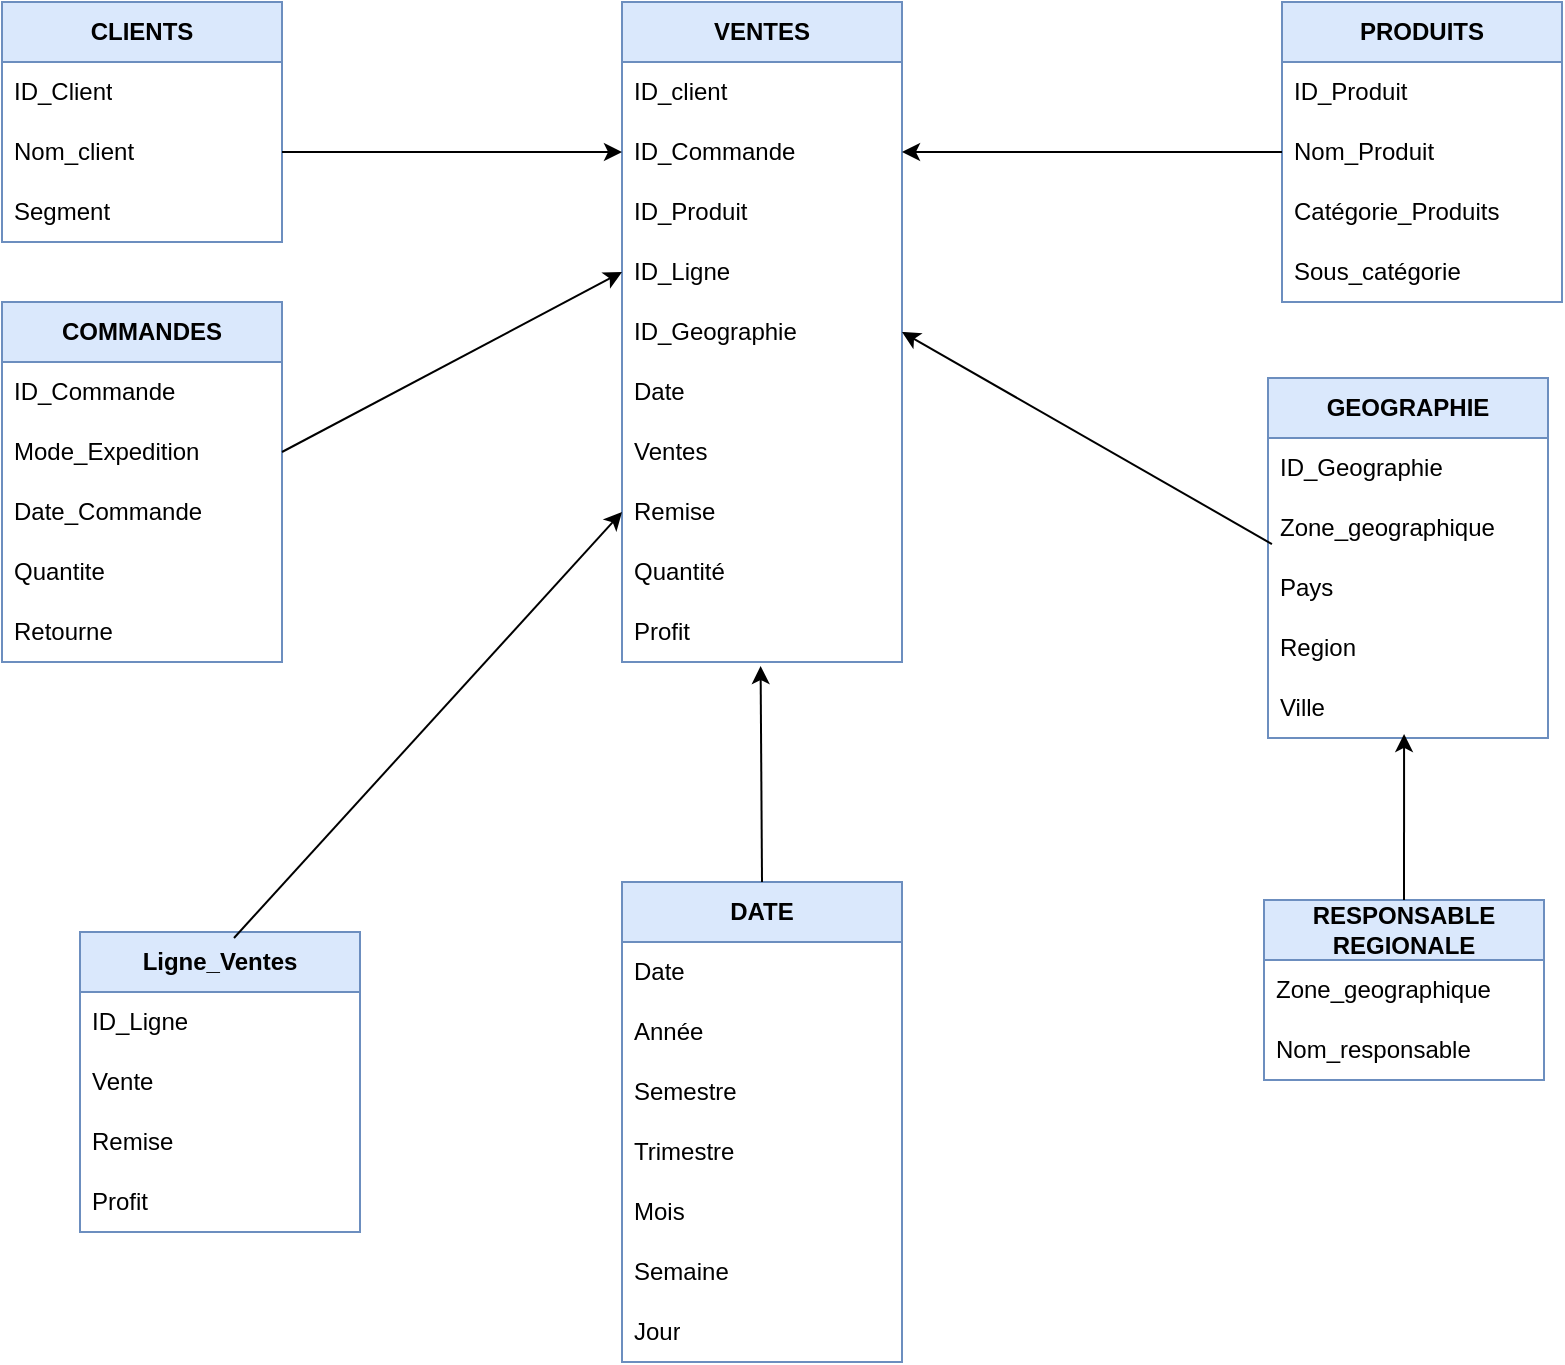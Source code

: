 <mxfile version="24.8.6" pages="3">
  <diagram name="Page-1" id="FA7bjEqbY3LnTYzdbbdS">
    <mxGraphModel dx="880" dy="434" grid="0" gridSize="11" guides="1" tooltips="1" connect="1" arrows="1" fold="1" page="1" pageScale="1" pageWidth="1169" pageHeight="827" background="#FFFFFF" math="0" shadow="0">
      <root>
        <mxCell id="0" />
        <mxCell id="1" parent="0" />
        <mxCell id="VqNqxyiwXD6GMl-SkYaF-2" value="VENTES" style="swimlane;fontStyle=1;childLayout=stackLayout;horizontal=1;startSize=30;horizontalStack=0;resizeParent=1;resizeParentMax=0;resizeLast=0;collapsible=1;marginBottom=0;whiteSpace=wrap;html=1;fillColor=#dae8fc;strokeColor=#6c8ebf;" parent="1" vertex="1">
          <mxGeometry x="506" y="45" width="140" height="330" as="geometry" />
        </mxCell>
        <mxCell id="VqNqxyiwXD6GMl-SkYaF-4" value="ID_client" style="text;strokeColor=none;fillColor=none;align=left;verticalAlign=middle;spacingLeft=4;spacingRight=4;overflow=hidden;points=[[0,0.5],[1,0.5]];portConstraint=eastwest;rotatable=0;whiteSpace=wrap;html=1;" parent="VqNqxyiwXD6GMl-SkYaF-2" vertex="1">
          <mxGeometry y="30" width="140" height="30" as="geometry" />
        </mxCell>
        <mxCell id="VqNqxyiwXD6GMl-SkYaF-5" value="ID_Commande" style="text;strokeColor=none;fillColor=none;align=left;verticalAlign=middle;spacingLeft=4;spacingRight=4;overflow=hidden;points=[[0,0.5],[1,0.5]];portConstraint=eastwest;rotatable=0;whiteSpace=wrap;html=1;" parent="VqNqxyiwXD6GMl-SkYaF-2" vertex="1">
          <mxGeometry y="60" width="140" height="30" as="geometry" />
        </mxCell>
        <mxCell id="VqNqxyiwXD6GMl-SkYaF-6" value="ID_Produit" style="text;strokeColor=none;fillColor=none;align=left;verticalAlign=middle;spacingLeft=4;spacingRight=4;overflow=hidden;points=[[0,0.5],[1,0.5]];portConstraint=eastwest;rotatable=0;whiteSpace=wrap;html=1;" parent="VqNqxyiwXD6GMl-SkYaF-2" vertex="1">
          <mxGeometry y="90" width="140" height="30" as="geometry" />
        </mxCell>
        <mxCell id="BcAyURZUD1fiG0en-QSX-8" value="ID_Ligne" style="text;strokeColor=none;fillColor=none;align=left;verticalAlign=middle;spacingLeft=4;spacingRight=4;overflow=hidden;points=[[0,0.5],[1,0.5]];portConstraint=eastwest;rotatable=0;whiteSpace=wrap;html=1;" parent="VqNqxyiwXD6GMl-SkYaF-2" vertex="1">
          <mxGeometry y="120" width="140" height="30" as="geometry" />
        </mxCell>
        <mxCell id="VqNqxyiwXD6GMl-SkYaF-8" value="ID_Geographie" style="text;strokeColor=none;fillColor=none;align=left;verticalAlign=middle;spacingLeft=4;spacingRight=4;overflow=hidden;points=[[0,0.5],[1,0.5]];portConstraint=eastwest;rotatable=0;whiteSpace=wrap;html=1;" parent="VqNqxyiwXD6GMl-SkYaF-2" vertex="1">
          <mxGeometry y="150" width="140" height="30" as="geometry" />
        </mxCell>
        <mxCell id="VqNqxyiwXD6GMl-SkYaF-37" value="Date" style="text;strokeColor=none;fillColor=none;align=left;verticalAlign=middle;spacingLeft=4;spacingRight=4;overflow=hidden;points=[[0,0.5],[1,0.5]];portConstraint=eastwest;rotatable=0;whiteSpace=wrap;html=1;" parent="VqNqxyiwXD6GMl-SkYaF-2" vertex="1">
          <mxGeometry y="180" width="140" height="30" as="geometry" />
        </mxCell>
        <mxCell id="VqNqxyiwXD6GMl-SkYaF-9" value="Ventes" style="text;strokeColor=none;fillColor=none;align=left;verticalAlign=middle;spacingLeft=4;spacingRight=4;overflow=hidden;points=[[0,0.5],[1,0.5]];portConstraint=eastwest;rotatable=0;whiteSpace=wrap;html=1;" parent="VqNqxyiwXD6GMl-SkYaF-2" vertex="1">
          <mxGeometry y="210" width="140" height="30" as="geometry" />
        </mxCell>
        <mxCell id="VqNqxyiwXD6GMl-SkYaF-10" value="Remise" style="text;strokeColor=none;fillColor=none;align=left;verticalAlign=middle;spacingLeft=4;spacingRight=4;overflow=hidden;points=[[0,0.5],[1,0.5]];portConstraint=eastwest;rotatable=0;whiteSpace=wrap;html=1;" parent="VqNqxyiwXD6GMl-SkYaF-2" vertex="1">
          <mxGeometry y="240" width="140" height="30" as="geometry" />
        </mxCell>
        <mxCell id="VqNqxyiwXD6GMl-SkYaF-11" value="Quantité" style="text;strokeColor=none;fillColor=none;align=left;verticalAlign=middle;spacingLeft=4;spacingRight=4;overflow=hidden;points=[[0,0.5],[1,0.5]];portConstraint=eastwest;rotatable=0;whiteSpace=wrap;html=1;" parent="VqNqxyiwXD6GMl-SkYaF-2" vertex="1">
          <mxGeometry y="270" width="140" height="30" as="geometry" />
        </mxCell>
        <mxCell id="VqNqxyiwXD6GMl-SkYaF-12" value="Profit" style="text;strokeColor=none;fillColor=none;align=left;verticalAlign=middle;spacingLeft=4;spacingRight=4;overflow=hidden;points=[[0,0.5],[1,0.5]];portConstraint=eastwest;rotatable=0;whiteSpace=wrap;html=1;" parent="VqNqxyiwXD6GMl-SkYaF-2" vertex="1">
          <mxGeometry y="300" width="140" height="30" as="geometry" />
        </mxCell>
        <mxCell id="VqNqxyiwXD6GMl-SkYaF-13" value="CLIENTS" style="swimlane;fontStyle=1;childLayout=stackLayout;horizontal=1;startSize=30;horizontalStack=0;resizeParent=1;resizeParentMax=0;resizeLast=0;collapsible=1;marginBottom=0;whiteSpace=wrap;html=1;fillColor=#dae8fc;strokeColor=#6c8ebf;" parent="1" vertex="1">
          <mxGeometry x="196" y="45" width="140" height="120" as="geometry" />
        </mxCell>
        <mxCell id="VqNqxyiwXD6GMl-SkYaF-14" value="ID_Client" style="text;strokeColor=none;fillColor=none;align=left;verticalAlign=middle;spacingLeft=4;spacingRight=4;overflow=hidden;points=[[0,0.5],[1,0.5]];portConstraint=eastwest;rotatable=0;whiteSpace=wrap;html=1;" parent="VqNqxyiwXD6GMl-SkYaF-13" vertex="1">
          <mxGeometry y="30" width="140" height="30" as="geometry" />
        </mxCell>
        <mxCell id="VqNqxyiwXD6GMl-SkYaF-15" value="Nom_client" style="text;strokeColor=none;fillColor=none;align=left;verticalAlign=middle;spacingLeft=4;spacingRight=4;overflow=hidden;points=[[0,0.5],[1,0.5]];portConstraint=eastwest;rotatable=0;whiteSpace=wrap;html=1;" parent="VqNqxyiwXD6GMl-SkYaF-13" vertex="1">
          <mxGeometry y="60" width="140" height="30" as="geometry" />
        </mxCell>
        <mxCell id="VqNqxyiwXD6GMl-SkYaF-16" value="Segment" style="text;strokeColor=none;fillColor=none;align=left;verticalAlign=middle;spacingLeft=4;spacingRight=4;overflow=hidden;points=[[0,0.5],[1,0.5]];portConstraint=eastwest;rotatable=0;whiteSpace=wrap;html=1;" parent="VqNqxyiwXD6GMl-SkYaF-13" vertex="1">
          <mxGeometry y="90" width="140" height="30" as="geometry" />
        </mxCell>
        <mxCell id="VqNqxyiwXD6GMl-SkYaF-17" value="PRODUITS" style="swimlane;fontStyle=1;childLayout=stackLayout;horizontal=1;startSize=30;horizontalStack=0;resizeParent=1;resizeParentMax=0;resizeLast=0;collapsible=1;marginBottom=0;whiteSpace=wrap;html=1;fillColor=#dae8fc;strokeColor=#6c8ebf;" parent="1" vertex="1">
          <mxGeometry x="836" y="45" width="140" height="150" as="geometry" />
        </mxCell>
        <mxCell id="VqNqxyiwXD6GMl-SkYaF-18" value="ID_Produit" style="text;strokeColor=none;fillColor=none;align=left;verticalAlign=middle;spacingLeft=4;spacingRight=4;overflow=hidden;points=[[0,0.5],[1,0.5]];portConstraint=eastwest;rotatable=0;whiteSpace=wrap;html=1;" parent="VqNqxyiwXD6GMl-SkYaF-17" vertex="1">
          <mxGeometry y="30" width="140" height="30" as="geometry" />
        </mxCell>
        <mxCell id="VqNqxyiwXD6GMl-SkYaF-19" value="Nom_Produit" style="text;strokeColor=none;fillColor=none;align=left;verticalAlign=middle;spacingLeft=4;spacingRight=4;overflow=hidden;points=[[0,0.5],[1,0.5]];portConstraint=eastwest;rotatable=0;whiteSpace=wrap;html=1;" parent="VqNqxyiwXD6GMl-SkYaF-17" vertex="1">
          <mxGeometry y="60" width="140" height="30" as="geometry" />
        </mxCell>
        <mxCell id="VqNqxyiwXD6GMl-SkYaF-21" value="Catégorie_Produits" style="text;strokeColor=none;fillColor=none;align=left;verticalAlign=middle;spacingLeft=4;spacingRight=4;overflow=hidden;points=[[0,0.5],[1,0.5]];portConstraint=eastwest;rotatable=0;whiteSpace=wrap;html=1;" parent="VqNqxyiwXD6GMl-SkYaF-17" vertex="1">
          <mxGeometry y="90" width="140" height="30" as="geometry" />
        </mxCell>
        <mxCell id="VqNqxyiwXD6GMl-SkYaF-20" value="Sous_catégorie" style="text;strokeColor=none;fillColor=none;align=left;verticalAlign=middle;spacingLeft=4;spacingRight=4;overflow=hidden;points=[[0,0.5],[1,0.5]];portConstraint=eastwest;rotatable=0;whiteSpace=wrap;html=1;" parent="VqNqxyiwXD6GMl-SkYaF-17" vertex="1">
          <mxGeometry y="120" width="140" height="30" as="geometry" />
        </mxCell>
        <mxCell id="VqNqxyiwXD6GMl-SkYaF-22" value="COMMANDES" style="swimlane;fontStyle=1;childLayout=stackLayout;horizontal=1;startSize=30;horizontalStack=0;resizeParent=1;resizeParentMax=0;resizeLast=0;collapsible=1;marginBottom=0;whiteSpace=wrap;html=1;fillColor=#dae8fc;strokeColor=#6c8ebf;" parent="1" vertex="1">
          <mxGeometry x="196" y="195" width="140" height="180" as="geometry" />
        </mxCell>
        <mxCell id="VqNqxyiwXD6GMl-SkYaF-23" value="ID_Commande" style="text;strokeColor=none;fillColor=none;align=left;verticalAlign=middle;spacingLeft=4;spacingRight=4;overflow=hidden;points=[[0,0.5],[1,0.5]];portConstraint=eastwest;rotatable=0;whiteSpace=wrap;html=1;" parent="VqNqxyiwXD6GMl-SkYaF-22" vertex="1">
          <mxGeometry y="30" width="140" height="30" as="geometry" />
        </mxCell>
        <mxCell id="VqNqxyiwXD6GMl-SkYaF-24" value="Mode_Expedition" style="text;strokeColor=none;fillColor=none;align=left;verticalAlign=middle;spacingLeft=4;spacingRight=4;overflow=hidden;points=[[0,0.5],[1,0.5]];portConstraint=eastwest;rotatable=0;whiteSpace=wrap;html=1;" parent="VqNqxyiwXD6GMl-SkYaF-22" vertex="1">
          <mxGeometry y="60" width="140" height="30" as="geometry" />
        </mxCell>
        <mxCell id="VqNqxyiwXD6GMl-SkYaF-25" value="Date_Commande" style="text;strokeColor=none;fillColor=none;align=left;verticalAlign=middle;spacingLeft=4;spacingRight=4;overflow=hidden;points=[[0,0.5],[1,0.5]];portConstraint=eastwest;rotatable=0;whiteSpace=wrap;html=1;" parent="VqNqxyiwXD6GMl-SkYaF-22" vertex="1">
          <mxGeometry y="90" width="140" height="30" as="geometry" />
        </mxCell>
        <mxCell id="dWfpXdh0p1NlIz4Uaqzw-2" value="Quantite" style="text;strokeColor=none;fillColor=none;align=left;verticalAlign=middle;spacingLeft=4;spacingRight=4;overflow=hidden;points=[[0,0.5],[1,0.5]];portConstraint=eastwest;rotatable=0;whiteSpace=wrap;html=1;" parent="VqNqxyiwXD6GMl-SkYaF-22" vertex="1">
          <mxGeometry y="120" width="140" height="30" as="geometry" />
        </mxCell>
        <mxCell id="BcAyURZUD1fiG0en-QSX-7" value="Retourne" style="text;strokeColor=none;fillColor=none;align=left;verticalAlign=middle;spacingLeft=4;spacingRight=4;overflow=hidden;points=[[0,0.5],[1,0.5]];portConstraint=eastwest;rotatable=0;whiteSpace=wrap;html=1;" parent="VqNqxyiwXD6GMl-SkYaF-22" vertex="1">
          <mxGeometry y="150" width="140" height="30" as="geometry" />
        </mxCell>
        <mxCell id="VqNqxyiwXD6GMl-SkYaF-26" value="GEOGRAPHIE" style="swimlane;fontStyle=1;childLayout=stackLayout;horizontal=1;startSize=30;horizontalStack=0;resizeParent=1;resizeParentMax=0;resizeLast=0;collapsible=1;marginBottom=0;whiteSpace=wrap;html=1;fillColor=#dae8fc;strokeColor=#6c8ebf;" parent="1" vertex="1">
          <mxGeometry x="829" y="233" width="140" height="180" as="geometry" />
        </mxCell>
        <mxCell id="VqNqxyiwXD6GMl-SkYaF-27" value="ID_Geographie" style="text;strokeColor=none;fillColor=none;align=left;verticalAlign=middle;spacingLeft=4;spacingRight=4;overflow=hidden;points=[[0,0.5],[1,0.5]];portConstraint=eastwest;rotatable=0;whiteSpace=wrap;html=1;" parent="VqNqxyiwXD6GMl-SkYaF-26" vertex="1">
          <mxGeometry y="30" width="140" height="30" as="geometry" />
        </mxCell>
        <mxCell id="dWfpXdh0p1NlIz4Uaqzw-3" value="Zone_geographique" style="text;strokeColor=none;fillColor=none;align=left;verticalAlign=middle;spacingLeft=4;spacingRight=4;overflow=hidden;points=[[0,0.5],[1,0.5]];portConstraint=eastwest;rotatable=0;whiteSpace=wrap;html=1;" parent="VqNqxyiwXD6GMl-SkYaF-26" vertex="1">
          <mxGeometry y="60" width="140" height="30" as="geometry" />
        </mxCell>
        <mxCell id="VqNqxyiwXD6GMl-SkYaF-28" value="Pays" style="text;strokeColor=none;fillColor=none;align=left;verticalAlign=middle;spacingLeft=4;spacingRight=4;overflow=hidden;points=[[0,0.5],[1,0.5]];portConstraint=eastwest;rotatable=0;whiteSpace=wrap;html=1;" parent="VqNqxyiwXD6GMl-SkYaF-26" vertex="1">
          <mxGeometry y="90" width="140" height="30" as="geometry" />
        </mxCell>
        <mxCell id="VqNqxyiwXD6GMl-SkYaF-29" value="Region" style="text;strokeColor=none;fillColor=none;align=left;verticalAlign=middle;spacingLeft=4;spacingRight=4;overflow=hidden;points=[[0,0.5],[1,0.5]];portConstraint=eastwest;rotatable=0;whiteSpace=wrap;html=1;" parent="VqNqxyiwXD6GMl-SkYaF-26" vertex="1">
          <mxGeometry y="120" width="140" height="30" as="geometry" />
        </mxCell>
        <mxCell id="VqNqxyiwXD6GMl-SkYaF-30" value="Ville" style="text;strokeColor=none;fillColor=none;align=left;verticalAlign=middle;spacingLeft=4;spacingRight=4;overflow=hidden;points=[[0,0.5],[1,0.5]];portConstraint=eastwest;rotatable=0;whiteSpace=wrap;html=1;" parent="VqNqxyiwXD6GMl-SkYaF-26" vertex="1">
          <mxGeometry y="150" width="140" height="30" as="geometry" />
        </mxCell>
        <mxCell id="VqNqxyiwXD6GMl-SkYaF-32" value="RESPONSABLE REGIONALE" style="swimlane;fontStyle=1;childLayout=stackLayout;horizontal=1;startSize=30;horizontalStack=0;resizeParent=1;resizeParentMax=0;resizeLast=0;collapsible=1;marginBottom=0;whiteSpace=wrap;html=1;fillColor=#dae8fc;strokeColor=#6c8ebf;" parent="1" vertex="1">
          <mxGeometry x="827" y="494" width="140" height="90" as="geometry" />
        </mxCell>
        <mxCell id="VqNqxyiwXD6GMl-SkYaF-33" value="Zone_geographique" style="text;strokeColor=none;fillColor=none;align=left;verticalAlign=middle;spacingLeft=4;spacingRight=4;overflow=hidden;points=[[0,0.5],[1,0.5]];portConstraint=eastwest;rotatable=0;whiteSpace=wrap;html=1;" parent="VqNqxyiwXD6GMl-SkYaF-32" vertex="1">
          <mxGeometry y="30" width="140" height="30" as="geometry" />
        </mxCell>
        <mxCell id="VqNqxyiwXD6GMl-SkYaF-34" value="Nom_responsable" style="text;strokeColor=none;fillColor=none;align=left;verticalAlign=middle;spacingLeft=4;spacingRight=4;overflow=hidden;points=[[0,0.5],[1,0.5]];portConstraint=eastwest;rotatable=0;whiteSpace=wrap;html=1;" parent="VqNqxyiwXD6GMl-SkYaF-32" vertex="1">
          <mxGeometry y="60" width="140" height="30" as="geometry" />
        </mxCell>
        <mxCell id="VqNqxyiwXD6GMl-SkYaF-40" value="DATE" style="swimlane;fontStyle=1;childLayout=stackLayout;horizontal=1;startSize=30;horizontalStack=0;resizeParent=1;resizeParentMax=0;resizeLast=0;collapsible=1;marginBottom=0;whiteSpace=wrap;html=1;fillColor=#dae8fc;strokeColor=#6c8ebf;" parent="1" vertex="1">
          <mxGeometry x="506" y="485" width="140" height="240" as="geometry" />
        </mxCell>
        <mxCell id="VqNqxyiwXD6GMl-SkYaF-41" value="Date" style="text;strokeColor=none;fillColor=none;align=left;verticalAlign=middle;spacingLeft=4;spacingRight=4;overflow=hidden;points=[[0,0.5],[1,0.5]];portConstraint=eastwest;rotatable=0;whiteSpace=wrap;html=1;" parent="VqNqxyiwXD6GMl-SkYaF-40" vertex="1">
          <mxGeometry y="30" width="140" height="30" as="geometry" />
        </mxCell>
        <mxCell id="VqNqxyiwXD6GMl-SkYaF-42" value="Année&amp;nbsp;" style="text;strokeColor=none;fillColor=none;align=left;verticalAlign=middle;spacingLeft=4;spacingRight=4;overflow=hidden;points=[[0,0.5],[1,0.5]];portConstraint=eastwest;rotatable=0;whiteSpace=wrap;html=1;" parent="VqNqxyiwXD6GMl-SkYaF-40" vertex="1">
          <mxGeometry y="60" width="140" height="30" as="geometry" />
        </mxCell>
        <mxCell id="VqNqxyiwXD6GMl-SkYaF-43" value="Semestre" style="text;strokeColor=none;fillColor=none;align=left;verticalAlign=middle;spacingLeft=4;spacingRight=4;overflow=hidden;points=[[0,0.5],[1,0.5]];portConstraint=eastwest;rotatable=0;whiteSpace=wrap;html=1;" parent="VqNqxyiwXD6GMl-SkYaF-40" vertex="1">
          <mxGeometry y="90" width="140" height="30" as="geometry" />
        </mxCell>
        <mxCell id="VqNqxyiwXD6GMl-SkYaF-47" value="Trimestre" style="text;strokeColor=none;fillColor=none;align=left;verticalAlign=middle;spacingLeft=4;spacingRight=4;overflow=hidden;points=[[0,0.5],[1,0.5]];portConstraint=eastwest;rotatable=0;whiteSpace=wrap;html=1;" parent="VqNqxyiwXD6GMl-SkYaF-40" vertex="1">
          <mxGeometry y="120" width="140" height="30" as="geometry" />
        </mxCell>
        <mxCell id="VqNqxyiwXD6GMl-SkYaF-44" value="Mois" style="text;strokeColor=none;fillColor=none;align=left;verticalAlign=middle;spacingLeft=4;spacingRight=4;overflow=hidden;points=[[0,0.5],[1,0.5]];portConstraint=eastwest;rotatable=0;whiteSpace=wrap;html=1;" parent="VqNqxyiwXD6GMl-SkYaF-40" vertex="1">
          <mxGeometry y="150" width="140" height="30" as="geometry" />
        </mxCell>
        <mxCell id="VqNqxyiwXD6GMl-SkYaF-45" value="Semaine" style="text;strokeColor=none;fillColor=none;align=left;verticalAlign=middle;spacingLeft=4;spacingRight=4;overflow=hidden;points=[[0,0.5],[1,0.5]];portConstraint=eastwest;rotatable=0;whiteSpace=wrap;html=1;" parent="VqNqxyiwXD6GMl-SkYaF-40" vertex="1">
          <mxGeometry y="180" width="140" height="30" as="geometry" />
        </mxCell>
        <mxCell id="VqNqxyiwXD6GMl-SkYaF-46" value="Jour" style="text;strokeColor=none;fillColor=none;align=left;verticalAlign=middle;spacingLeft=4;spacingRight=4;overflow=hidden;points=[[0,0.5],[1,0.5]];portConstraint=eastwest;rotatable=0;whiteSpace=wrap;html=1;" parent="VqNqxyiwXD6GMl-SkYaF-40" vertex="1">
          <mxGeometry y="210" width="140" height="30" as="geometry" />
        </mxCell>
        <mxCell id="VqNqxyiwXD6GMl-SkYaF-52" style="edgeStyle=orthogonalEdgeStyle;rounded=0;orthogonalLoop=1;jettySize=auto;html=1;exitX=1;exitY=0.5;exitDx=0;exitDy=0;entryX=0;entryY=0.5;entryDx=0;entryDy=0;" parent="1" source="VqNqxyiwXD6GMl-SkYaF-15" target="VqNqxyiwXD6GMl-SkYaF-5" edge="1">
          <mxGeometry relative="1" as="geometry" />
        </mxCell>
        <mxCell id="VqNqxyiwXD6GMl-SkYaF-55" style="edgeStyle=orthogonalEdgeStyle;rounded=0;orthogonalLoop=1;jettySize=auto;html=1;exitX=0;exitY=0.5;exitDx=0;exitDy=0;entryX=1;entryY=0.5;entryDx=0;entryDy=0;" parent="1" source="VqNqxyiwXD6GMl-SkYaF-19" target="VqNqxyiwXD6GMl-SkYaF-5" edge="1">
          <mxGeometry relative="1" as="geometry" />
        </mxCell>
        <mxCell id="VqNqxyiwXD6GMl-SkYaF-62" value="" style="endArrow=classic;html=1;rounded=0;entryX=0.495;entryY=1.067;entryDx=0;entryDy=0;entryPerimeter=0;exitX=0.5;exitY=0;exitDx=0;exitDy=0;" parent="1" source="VqNqxyiwXD6GMl-SkYaF-40" target="VqNqxyiwXD6GMl-SkYaF-12" edge="1">
          <mxGeometry width="50" height="50" relative="1" as="geometry">
            <mxPoint x="551" y="485" as="sourcePoint" />
            <mxPoint x="601" y="435" as="targetPoint" />
          </mxGeometry>
        </mxCell>
        <mxCell id="BcAyURZUD1fiG0en-QSX-1" value="Ligne_Ventes" style="swimlane;fontStyle=1;childLayout=stackLayout;horizontal=1;startSize=30;horizontalStack=0;resizeParent=1;resizeParentMax=0;resizeLast=0;collapsible=1;marginBottom=0;whiteSpace=wrap;html=1;fillColor=#dae8fc;strokeColor=#6c8ebf;" parent="1" vertex="1">
          <mxGeometry x="235" y="510" width="140" height="150" as="geometry" />
        </mxCell>
        <mxCell id="BcAyURZUD1fiG0en-QSX-2" value="ID_Ligne" style="text;strokeColor=none;fillColor=none;align=left;verticalAlign=middle;spacingLeft=4;spacingRight=4;overflow=hidden;points=[[0,0.5],[1,0.5]];portConstraint=eastwest;rotatable=0;whiteSpace=wrap;html=1;" parent="BcAyURZUD1fiG0en-QSX-1" vertex="1">
          <mxGeometry y="30" width="140" height="30" as="geometry" />
        </mxCell>
        <mxCell id="BcAyURZUD1fiG0en-QSX-3" value="Vente" style="text;strokeColor=none;fillColor=none;align=left;verticalAlign=middle;spacingLeft=4;spacingRight=4;overflow=hidden;points=[[0,0.5],[1,0.5]];portConstraint=eastwest;rotatable=0;whiteSpace=wrap;html=1;" parent="BcAyURZUD1fiG0en-QSX-1" vertex="1">
          <mxGeometry y="60" width="140" height="30" as="geometry" />
        </mxCell>
        <mxCell id="dWfpXdh0p1NlIz4Uaqzw-1" value="Remise" style="text;strokeColor=none;fillColor=none;align=left;verticalAlign=middle;spacingLeft=4;spacingRight=4;overflow=hidden;points=[[0,0.5],[1,0.5]];portConstraint=eastwest;rotatable=0;whiteSpace=wrap;html=1;" parent="BcAyURZUD1fiG0en-QSX-1" vertex="1">
          <mxGeometry y="90" width="140" height="30" as="geometry" />
        </mxCell>
        <mxCell id="BcAyURZUD1fiG0en-QSX-5" value="Profit" style="text;strokeColor=none;fillColor=none;align=left;verticalAlign=middle;spacingLeft=4;spacingRight=4;overflow=hidden;points=[[0,0.5],[1,0.5]];portConstraint=eastwest;rotatable=0;whiteSpace=wrap;html=1;" parent="BcAyURZUD1fiG0en-QSX-1" vertex="1">
          <mxGeometry y="120" width="140" height="30" as="geometry" />
        </mxCell>
        <mxCell id="BcAyURZUD1fiG0en-QSX-6" value="" style="endArrow=classic;html=1;rounded=0;exitX=0.55;exitY=0.02;exitDx=0;exitDy=0;exitPerimeter=0;entryX=0;entryY=0.5;entryDx=0;entryDy=0;" parent="1" source="BcAyURZUD1fiG0en-QSX-1" target="VqNqxyiwXD6GMl-SkYaF-10" edge="1">
          <mxGeometry width="50" height="50" relative="1" as="geometry">
            <mxPoint x="382" y="413" as="sourcePoint" />
            <mxPoint x="432" y="363" as="targetPoint" />
          </mxGeometry>
        </mxCell>
        <mxCell id="BcAyURZUD1fiG0en-QSX-9" value="" style="endArrow=classic;html=1;rounded=0;exitX=0.5;exitY=0;exitDx=0;exitDy=0;entryX=0.486;entryY=0.933;entryDx=0;entryDy=0;entryPerimeter=0;" parent="1" source="VqNqxyiwXD6GMl-SkYaF-32" target="VqNqxyiwXD6GMl-SkYaF-30" edge="1">
          <mxGeometry width="50" height="50" relative="1" as="geometry">
            <mxPoint x="722" y="449" as="sourcePoint" />
            <mxPoint x="772" y="399" as="targetPoint" />
          </mxGeometry>
        </mxCell>
        <mxCell id="dWfpXdh0p1NlIz4Uaqzw-4" value="" style="endArrow=classic;html=1;rounded=0;exitX=1;exitY=0.5;exitDx=0;exitDy=0;entryX=0;entryY=0.5;entryDx=0;entryDy=0;" parent="1" source="VqNqxyiwXD6GMl-SkYaF-24" target="BcAyURZUD1fiG0en-QSX-8" edge="1">
          <mxGeometry width="50" height="50" relative="1" as="geometry">
            <mxPoint x="404" y="231" as="sourcePoint" />
            <mxPoint x="454" y="181" as="targetPoint" />
          </mxGeometry>
        </mxCell>
        <mxCell id="dWfpXdh0p1NlIz4Uaqzw-5" value="" style="endArrow=classic;html=1;rounded=0;entryX=1;entryY=0.5;entryDx=0;entryDy=0;exitX=0.014;exitY=0.767;exitDx=0;exitDy=0;exitPerimeter=0;" parent="1" source="dWfpXdh0p1NlIz4Uaqzw-3" target="VqNqxyiwXD6GMl-SkYaF-8" edge="1">
          <mxGeometry width="50" height="50" relative="1" as="geometry">
            <mxPoint x="757" y="299" as="sourcePoint" />
            <mxPoint x="807" y="249" as="targetPoint" />
          </mxGeometry>
        </mxCell>
      </root>
    </mxGraphModel>
  </diagram>
  <diagram name="Copie de Page-1" id="dQ9wjSDbh5cS5JnITi3N">
    <mxGraphModel dx="1173" dy="579" grid="0" gridSize="11" guides="1" tooltips="1" connect="1" arrows="1" fold="1" page="1" pageScale="1" pageWidth="1169" pageHeight="827" background="#FFFFFF" math="0" shadow="0">
      <root>
        <mxCell id="cF8bczz5peVKMOiuV24G-0" />
        <mxCell id="cF8bczz5peVKMOiuV24G-1" parent="cF8bczz5peVKMOiuV24G-0" />
        <mxCell id="cF8bczz5peVKMOiuV24G-2" value="VENTES" style="swimlane;fontStyle=1;childLayout=stackLayout;horizontal=1;startSize=30;horizontalStack=0;resizeParent=1;resizeParentMax=0;resizeLast=0;collapsible=1;marginBottom=0;whiteSpace=wrap;html=1;fillColor=#dae8fc;strokeColor=#6c8ebf;" vertex="1" parent="cF8bczz5peVKMOiuV24G-1">
          <mxGeometry x="506" y="45" width="140" height="330" as="geometry" />
        </mxCell>
        <mxCell id="cF8bczz5peVKMOiuV24G-3" value="ID_client" style="text;strokeColor=none;fillColor=none;align=left;verticalAlign=middle;spacingLeft=4;spacingRight=4;overflow=hidden;points=[[0,0.5],[1,0.5]];portConstraint=eastwest;rotatable=0;whiteSpace=wrap;html=1;" vertex="1" parent="cF8bczz5peVKMOiuV24G-2">
          <mxGeometry y="30" width="140" height="30" as="geometry" />
        </mxCell>
        <mxCell id="cF8bczz5peVKMOiuV24G-4" value="ID_Commande" style="text;strokeColor=none;fillColor=none;align=left;verticalAlign=middle;spacingLeft=4;spacingRight=4;overflow=hidden;points=[[0,0.5],[1,0.5]];portConstraint=eastwest;rotatable=0;whiteSpace=wrap;html=1;" vertex="1" parent="cF8bczz5peVKMOiuV24G-2">
          <mxGeometry y="60" width="140" height="30" as="geometry" />
        </mxCell>
        <mxCell id="cF8bczz5peVKMOiuV24G-5" value="ID_Produit" style="text;strokeColor=none;fillColor=none;align=left;verticalAlign=middle;spacingLeft=4;spacingRight=4;overflow=hidden;points=[[0,0.5],[1,0.5]];portConstraint=eastwest;rotatable=0;whiteSpace=wrap;html=1;" vertex="1" parent="cF8bczz5peVKMOiuV24G-2">
          <mxGeometry y="90" width="140" height="30" as="geometry" />
        </mxCell>
        <mxCell id="cF8bczz5peVKMOiuV24G-6" value="ID_Ligne" style="text;strokeColor=none;fillColor=none;align=left;verticalAlign=middle;spacingLeft=4;spacingRight=4;overflow=hidden;points=[[0,0.5],[1,0.5]];portConstraint=eastwest;rotatable=0;whiteSpace=wrap;html=1;" vertex="1" parent="cF8bczz5peVKMOiuV24G-2">
          <mxGeometry y="120" width="140" height="30" as="geometry" />
        </mxCell>
        <mxCell id="cF8bczz5peVKMOiuV24G-7" value="Nom_responsable" style="text;strokeColor=none;fillColor=none;align=left;verticalAlign=middle;spacingLeft=4;spacingRight=4;overflow=hidden;points=[[0,0.5],[1,0.5]];portConstraint=eastwest;rotatable=0;whiteSpace=wrap;html=1;" vertex="1" parent="cF8bczz5peVKMOiuV24G-2">
          <mxGeometry y="150" width="140" height="30" as="geometry" />
        </mxCell>
        <mxCell id="cF8bczz5peVKMOiuV24G-8" value="Date" style="text;strokeColor=none;fillColor=none;align=left;verticalAlign=middle;spacingLeft=4;spacingRight=4;overflow=hidden;points=[[0,0.5],[1,0.5]];portConstraint=eastwest;rotatable=0;whiteSpace=wrap;html=1;" vertex="1" parent="cF8bczz5peVKMOiuV24G-2">
          <mxGeometry y="180" width="140" height="30" as="geometry" />
        </mxCell>
        <mxCell id="cF8bczz5peVKMOiuV24G-9" value="Ventes" style="text;strokeColor=none;fillColor=none;align=left;verticalAlign=middle;spacingLeft=4;spacingRight=4;overflow=hidden;points=[[0,0.5],[1,0.5]];portConstraint=eastwest;rotatable=0;whiteSpace=wrap;html=1;" vertex="1" parent="cF8bczz5peVKMOiuV24G-2">
          <mxGeometry y="210" width="140" height="30" as="geometry" />
        </mxCell>
        <mxCell id="cF8bczz5peVKMOiuV24G-10" value="Remise" style="text;strokeColor=none;fillColor=none;align=left;verticalAlign=middle;spacingLeft=4;spacingRight=4;overflow=hidden;points=[[0,0.5],[1,0.5]];portConstraint=eastwest;rotatable=0;whiteSpace=wrap;html=1;" vertex="1" parent="cF8bczz5peVKMOiuV24G-2">
          <mxGeometry y="240" width="140" height="30" as="geometry" />
        </mxCell>
        <mxCell id="cF8bczz5peVKMOiuV24G-11" value="Quantité" style="text;strokeColor=none;fillColor=none;align=left;verticalAlign=middle;spacingLeft=4;spacingRight=4;overflow=hidden;points=[[0,0.5],[1,0.5]];portConstraint=eastwest;rotatable=0;whiteSpace=wrap;html=1;" vertex="1" parent="cF8bczz5peVKMOiuV24G-2">
          <mxGeometry y="270" width="140" height="30" as="geometry" />
        </mxCell>
        <mxCell id="cF8bczz5peVKMOiuV24G-12" value="Profit" style="text;strokeColor=none;fillColor=none;align=left;verticalAlign=middle;spacingLeft=4;spacingRight=4;overflow=hidden;points=[[0,0.5],[1,0.5]];portConstraint=eastwest;rotatable=0;whiteSpace=wrap;html=1;" vertex="1" parent="cF8bczz5peVKMOiuV24G-2">
          <mxGeometry y="300" width="140" height="30" as="geometry" />
        </mxCell>
        <mxCell id="cF8bczz5peVKMOiuV24G-13" value="CLIENTS" style="swimlane;fontStyle=1;childLayout=stackLayout;horizontal=1;startSize=30;horizontalStack=0;resizeParent=1;resizeParentMax=0;resizeLast=0;collapsible=1;marginBottom=0;whiteSpace=wrap;html=1;fillColor=#dae8fc;strokeColor=#6c8ebf;" vertex="1" parent="cF8bczz5peVKMOiuV24G-1">
          <mxGeometry x="196" y="45" width="140" height="120" as="geometry" />
        </mxCell>
        <mxCell id="cF8bczz5peVKMOiuV24G-14" value="ID_Client" style="text;strokeColor=none;fillColor=none;align=left;verticalAlign=middle;spacingLeft=4;spacingRight=4;overflow=hidden;points=[[0,0.5],[1,0.5]];portConstraint=eastwest;rotatable=0;whiteSpace=wrap;html=1;" vertex="1" parent="cF8bczz5peVKMOiuV24G-13">
          <mxGeometry y="30" width="140" height="30" as="geometry" />
        </mxCell>
        <mxCell id="cF8bczz5peVKMOiuV24G-15" value="Nom_client" style="text;strokeColor=none;fillColor=none;align=left;verticalAlign=middle;spacingLeft=4;spacingRight=4;overflow=hidden;points=[[0,0.5],[1,0.5]];portConstraint=eastwest;rotatable=0;whiteSpace=wrap;html=1;" vertex="1" parent="cF8bczz5peVKMOiuV24G-13">
          <mxGeometry y="60" width="140" height="30" as="geometry" />
        </mxCell>
        <mxCell id="cF8bczz5peVKMOiuV24G-16" value="Segment" style="text;strokeColor=none;fillColor=none;align=left;verticalAlign=middle;spacingLeft=4;spacingRight=4;overflow=hidden;points=[[0,0.5],[1,0.5]];portConstraint=eastwest;rotatable=0;whiteSpace=wrap;html=1;" vertex="1" parent="cF8bczz5peVKMOiuV24G-13">
          <mxGeometry y="90" width="140" height="30" as="geometry" />
        </mxCell>
        <mxCell id="cF8bczz5peVKMOiuV24G-17" value="PRODUITS" style="swimlane;fontStyle=1;childLayout=stackLayout;horizontal=1;startSize=30;horizontalStack=0;resizeParent=1;resizeParentMax=0;resizeLast=0;collapsible=1;marginBottom=0;whiteSpace=wrap;html=1;fillColor=#dae8fc;strokeColor=#6c8ebf;" vertex="1" parent="cF8bczz5peVKMOiuV24G-1">
          <mxGeometry x="836" y="45" width="140" height="150" as="geometry" />
        </mxCell>
        <mxCell id="cF8bczz5peVKMOiuV24G-18" value="ID_Produit" style="text;strokeColor=none;fillColor=none;align=left;verticalAlign=middle;spacingLeft=4;spacingRight=4;overflow=hidden;points=[[0,0.5],[1,0.5]];portConstraint=eastwest;rotatable=0;whiteSpace=wrap;html=1;" vertex="1" parent="cF8bczz5peVKMOiuV24G-17">
          <mxGeometry y="30" width="140" height="30" as="geometry" />
        </mxCell>
        <mxCell id="cF8bczz5peVKMOiuV24G-19" value="Nom_Produit" style="text;strokeColor=none;fillColor=none;align=left;verticalAlign=middle;spacingLeft=4;spacingRight=4;overflow=hidden;points=[[0,0.5],[1,0.5]];portConstraint=eastwest;rotatable=0;whiteSpace=wrap;html=1;" vertex="1" parent="cF8bczz5peVKMOiuV24G-17">
          <mxGeometry y="60" width="140" height="30" as="geometry" />
        </mxCell>
        <mxCell id="cF8bczz5peVKMOiuV24G-20" value="Catégorie_Produits" style="text;strokeColor=none;fillColor=none;align=left;verticalAlign=middle;spacingLeft=4;spacingRight=4;overflow=hidden;points=[[0,0.5],[1,0.5]];portConstraint=eastwest;rotatable=0;whiteSpace=wrap;html=1;" vertex="1" parent="cF8bczz5peVKMOiuV24G-17">
          <mxGeometry y="90" width="140" height="30" as="geometry" />
        </mxCell>
        <mxCell id="cF8bczz5peVKMOiuV24G-21" value="Sous_catégorie" style="text;strokeColor=none;fillColor=none;align=left;verticalAlign=middle;spacingLeft=4;spacingRight=4;overflow=hidden;points=[[0,0.5],[1,0.5]];portConstraint=eastwest;rotatable=0;whiteSpace=wrap;html=1;" vertex="1" parent="cF8bczz5peVKMOiuV24G-17">
          <mxGeometry y="120" width="140" height="30" as="geometry" />
        </mxCell>
        <mxCell id="cF8bczz5peVKMOiuV24G-22" value="COMMANDES" style="swimlane;fontStyle=1;childLayout=stackLayout;horizontal=1;startSize=30;horizontalStack=0;resizeParent=1;resizeParentMax=0;resizeLast=0;collapsible=1;marginBottom=0;whiteSpace=wrap;html=1;fillColor=#dae8fc;strokeColor=#6c8ebf;" vertex="1" parent="cF8bczz5peVKMOiuV24G-1">
          <mxGeometry x="196" y="195" width="140" height="150" as="geometry" />
        </mxCell>
        <mxCell id="cF8bczz5peVKMOiuV24G-23" value="ID_Commande" style="text;strokeColor=none;fillColor=none;align=left;verticalAlign=middle;spacingLeft=4;spacingRight=4;overflow=hidden;points=[[0,0.5],[1,0.5]];portConstraint=eastwest;rotatable=0;whiteSpace=wrap;html=1;" vertex="1" parent="cF8bczz5peVKMOiuV24G-22">
          <mxGeometry y="30" width="140" height="30" as="geometry" />
        </mxCell>
        <mxCell id="cF8bczz5peVKMOiuV24G-24" value="Mode_Expedition" style="text;strokeColor=none;fillColor=none;align=left;verticalAlign=middle;spacingLeft=4;spacingRight=4;overflow=hidden;points=[[0,0.5],[1,0.5]];portConstraint=eastwest;rotatable=0;whiteSpace=wrap;html=1;" vertex="1" parent="cF8bczz5peVKMOiuV24G-22">
          <mxGeometry y="60" width="140" height="30" as="geometry" />
        </mxCell>
        <mxCell id="cF8bczz5peVKMOiuV24G-25" value="Date_Commande" style="text;strokeColor=none;fillColor=none;align=left;verticalAlign=middle;spacingLeft=4;spacingRight=4;overflow=hidden;points=[[0,0.5],[1,0.5]];portConstraint=eastwest;rotatable=0;whiteSpace=wrap;html=1;" vertex="1" parent="cF8bczz5peVKMOiuV24G-22">
          <mxGeometry y="90" width="140" height="30" as="geometry" />
        </mxCell>
        <mxCell id="cF8bczz5peVKMOiuV24G-27" value="Retourne" style="text;strokeColor=none;fillColor=none;align=left;verticalAlign=middle;spacingLeft=4;spacingRight=4;overflow=hidden;points=[[0,0.5],[1,0.5]];portConstraint=eastwest;rotatable=0;whiteSpace=wrap;html=1;" vertex="1" parent="cF8bczz5peVKMOiuV24G-22">
          <mxGeometry y="120" width="140" height="30" as="geometry" />
        </mxCell>
        <mxCell id="cF8bczz5peVKMOiuV24G-28" value="GEOGRAPHIE" style="swimlane;fontStyle=1;childLayout=stackLayout;horizontal=1;startSize=30;horizontalStack=0;resizeParent=1;resizeParentMax=0;resizeLast=0;collapsible=1;marginBottom=0;whiteSpace=wrap;html=1;fillColor=#dae8fc;strokeColor=#6c8ebf;" vertex="1" parent="cF8bczz5peVKMOiuV24G-1">
          <mxGeometry x="976" y="283" width="140" height="150" as="geometry" />
        </mxCell>
        <mxCell id="cF8bczz5peVKMOiuV24G-30" value="Zone_geographique" style="text;strokeColor=none;fillColor=none;align=left;verticalAlign=middle;spacingLeft=4;spacingRight=4;overflow=hidden;points=[[0,0.5],[1,0.5]];portConstraint=eastwest;rotatable=0;whiteSpace=wrap;html=1;" vertex="1" parent="cF8bczz5peVKMOiuV24G-28">
          <mxGeometry y="30" width="140" height="30" as="geometry" />
        </mxCell>
        <mxCell id="cF8bczz5peVKMOiuV24G-31" value="Pays" style="text;strokeColor=none;fillColor=none;align=left;verticalAlign=middle;spacingLeft=4;spacingRight=4;overflow=hidden;points=[[0,0.5],[1,0.5]];portConstraint=eastwest;rotatable=0;whiteSpace=wrap;html=1;" vertex="1" parent="cF8bczz5peVKMOiuV24G-28">
          <mxGeometry y="60" width="140" height="30" as="geometry" />
        </mxCell>
        <mxCell id="cF8bczz5peVKMOiuV24G-32" value="Region" style="text;strokeColor=none;fillColor=none;align=left;verticalAlign=middle;spacingLeft=4;spacingRight=4;overflow=hidden;points=[[0,0.5],[1,0.5]];portConstraint=eastwest;rotatable=0;whiteSpace=wrap;html=1;" vertex="1" parent="cF8bczz5peVKMOiuV24G-28">
          <mxGeometry y="90" width="140" height="30" as="geometry" />
        </mxCell>
        <mxCell id="cF8bczz5peVKMOiuV24G-33" value="Ville" style="text;strokeColor=none;fillColor=none;align=left;verticalAlign=middle;spacingLeft=4;spacingRight=4;overflow=hidden;points=[[0,0.5],[1,0.5]];portConstraint=eastwest;rotatable=0;whiteSpace=wrap;html=1;" vertex="1" parent="cF8bczz5peVKMOiuV24G-28">
          <mxGeometry y="120" width="140" height="30" as="geometry" />
        </mxCell>
        <mxCell id="cF8bczz5peVKMOiuV24G-34" value="RESPONSABLE REGIONALE" style="swimlane;fontStyle=1;childLayout=stackLayout;horizontal=1;startSize=30;horizontalStack=0;resizeParent=1;resizeParentMax=0;resizeLast=0;collapsible=1;marginBottom=0;whiteSpace=wrap;html=1;fillColor=#dae8fc;strokeColor=#6c8ebf;" vertex="1" parent="cF8bczz5peVKMOiuV24G-1">
          <mxGeometry x="748" y="252" width="140" height="90" as="geometry" />
        </mxCell>
        <mxCell id="cF8bczz5peVKMOiuV24G-36" value="Nom_responsable" style="text;strokeColor=none;fillColor=none;align=left;verticalAlign=middle;spacingLeft=4;spacingRight=4;overflow=hidden;points=[[0,0.5],[1,0.5]];portConstraint=eastwest;rotatable=0;whiteSpace=wrap;html=1;" vertex="1" parent="cF8bczz5peVKMOiuV24G-34">
          <mxGeometry y="30" width="140" height="30" as="geometry" />
        </mxCell>
        <mxCell id="cF8bczz5peVKMOiuV24G-35" value="Zone_geographique" style="text;strokeColor=none;fillColor=none;align=left;verticalAlign=middle;spacingLeft=4;spacingRight=4;overflow=hidden;points=[[0,0.5],[1,0.5]];portConstraint=eastwest;rotatable=0;whiteSpace=wrap;html=1;" vertex="1" parent="cF8bczz5peVKMOiuV24G-34">
          <mxGeometry y="60" width="140" height="30" as="geometry" />
        </mxCell>
        <mxCell id="cF8bczz5peVKMOiuV24G-37" value="&lt;br&gt;&lt;div&gt;&lt;br&gt;&lt;/div&gt;&lt;div&gt;&lt;br&gt;&lt;/div&gt;&lt;div&gt;&lt;br&gt;&lt;/div&gt;&lt;div&gt;&lt;br&gt;&lt;/div&gt;&lt;div&gt;&lt;br&gt;&lt;/div&gt;&lt;div&gt;&lt;br&gt;&lt;/div&gt;&lt;div&gt;&lt;br&gt;&lt;/div&gt;&lt;div&gt;&lt;br&gt;&lt;/div&gt;&lt;div&gt;&lt;br&gt;&lt;/div&gt;&lt;div&gt;&lt;br&gt;&lt;/div&gt;&lt;div&gt;&lt;br&gt;&lt;/div&gt;&lt;div&gt;&lt;br&gt;&lt;/div&gt;&lt;div&gt;&lt;br&gt;&lt;/div&gt;&lt;div&gt;&lt;br&gt;&lt;/div&gt;&lt;div&gt;&lt;br&gt;&lt;/div&gt;&lt;div&gt;&lt;br&gt;&lt;/div&gt;&lt;div&gt;&lt;br&gt;&lt;/div&gt;&lt;div&gt;&lt;br&gt;&lt;/div&gt;&lt;div&gt;&lt;br&gt;&lt;/div&gt;&lt;div&gt;&lt;br&gt;&lt;/div&gt;&lt;div&gt;&lt;br&gt;&lt;/div&gt;&lt;div&gt;&lt;br&gt;&lt;/div&gt;&lt;div&gt;&lt;br&gt;&lt;/div&gt;&lt;div&gt;&lt;br&gt;&lt;/div&gt;&lt;div&gt;&lt;br&gt;&lt;/div&gt;&lt;div&gt;&lt;br&gt;&lt;/div&gt;&lt;div&gt;&lt;br&gt;&lt;/div&gt;&lt;div&gt;&lt;br&gt;&lt;/div&gt;&lt;div&gt;&lt;br&gt;&lt;/div&gt;&lt;div&gt;&lt;br&gt;&lt;/div&gt;&lt;div&gt;&lt;br&gt;&lt;/div&gt;&lt;div&gt;&lt;br&gt;&lt;/div&gt;&lt;div&gt;&lt;br&gt;&lt;/div&gt;&lt;div&gt;&lt;br&gt;&lt;/div&gt;&lt;div&gt;&lt;br&gt;&lt;/div&gt;" style="swimlane;fontStyle=1;childLayout=stackLayout;horizontal=1;startSize=30;horizontalStack=0;resizeParent=1;resizeParentMax=0;resizeLast=0;collapsible=1;marginBottom=0;whiteSpace=wrap;html=1;fillColor=#dae8fc;strokeColor=#6c8ebf;" vertex="1" parent="cF8bczz5peVKMOiuV24G-1">
          <mxGeometry x="506" y="472" width="140" height="240" as="geometry" />
        </mxCell>
        <mxCell id="cF8bczz5peVKMOiuV24G-38" value="Date" style="text;strokeColor=none;fillColor=none;align=left;verticalAlign=middle;spacingLeft=4;spacingRight=4;overflow=hidden;points=[[0,0.5],[1,0.5]];portConstraint=eastwest;rotatable=0;whiteSpace=wrap;html=1;" vertex="1" parent="cF8bczz5peVKMOiuV24G-37">
          <mxGeometry y="30" width="140" height="30" as="geometry" />
        </mxCell>
        <mxCell id="cF8bczz5peVKMOiuV24G-39" value="Année&amp;nbsp;" style="text;strokeColor=none;fillColor=none;align=left;verticalAlign=middle;spacingLeft=4;spacingRight=4;overflow=hidden;points=[[0,0.5],[1,0.5]];portConstraint=eastwest;rotatable=0;whiteSpace=wrap;html=1;" vertex="1" parent="cF8bczz5peVKMOiuV24G-37">
          <mxGeometry y="60" width="140" height="30" as="geometry" />
        </mxCell>
        <mxCell id="cF8bczz5peVKMOiuV24G-40" value="Semestre" style="text;strokeColor=none;fillColor=none;align=left;verticalAlign=middle;spacingLeft=4;spacingRight=4;overflow=hidden;points=[[0,0.5],[1,0.5]];portConstraint=eastwest;rotatable=0;whiteSpace=wrap;html=1;" vertex="1" parent="cF8bczz5peVKMOiuV24G-37">
          <mxGeometry y="90" width="140" height="30" as="geometry" />
        </mxCell>
        <mxCell id="cF8bczz5peVKMOiuV24G-41" value="Trimestre" style="text;strokeColor=none;fillColor=none;align=left;verticalAlign=middle;spacingLeft=4;spacingRight=4;overflow=hidden;points=[[0,0.5],[1,0.5]];portConstraint=eastwest;rotatable=0;whiteSpace=wrap;html=1;" vertex="1" parent="cF8bczz5peVKMOiuV24G-37">
          <mxGeometry y="120" width="140" height="30" as="geometry" />
        </mxCell>
        <mxCell id="cF8bczz5peVKMOiuV24G-42" value="Mois" style="text;strokeColor=none;fillColor=none;align=left;verticalAlign=middle;spacingLeft=4;spacingRight=4;overflow=hidden;points=[[0,0.5],[1,0.5]];portConstraint=eastwest;rotatable=0;whiteSpace=wrap;html=1;" vertex="1" parent="cF8bczz5peVKMOiuV24G-37">
          <mxGeometry y="150" width="140" height="30" as="geometry" />
        </mxCell>
        <mxCell id="cF8bczz5peVKMOiuV24G-43" value="Semaine" style="text;strokeColor=none;fillColor=none;align=left;verticalAlign=middle;spacingLeft=4;spacingRight=4;overflow=hidden;points=[[0,0.5],[1,0.5]];portConstraint=eastwest;rotatable=0;whiteSpace=wrap;html=1;" vertex="1" parent="cF8bczz5peVKMOiuV24G-37">
          <mxGeometry y="180" width="140" height="30" as="geometry" />
        </mxCell>
        <mxCell id="cF8bczz5peVKMOiuV24G-44" value="Jour" style="text;strokeColor=none;fillColor=none;align=left;verticalAlign=middle;spacingLeft=4;spacingRight=4;overflow=hidden;points=[[0,0.5],[1,0.5]];portConstraint=eastwest;rotatable=0;whiteSpace=wrap;html=1;" vertex="1" parent="cF8bczz5peVKMOiuV24G-37">
          <mxGeometry y="210" width="140" height="30" as="geometry" />
        </mxCell>
        <mxCell id="cF8bczz5peVKMOiuV24G-45" style="edgeStyle=orthogonalEdgeStyle;rounded=0;orthogonalLoop=1;jettySize=auto;html=1;exitX=1;exitY=0.5;exitDx=0;exitDy=0;entryX=0;entryY=0.5;entryDx=0;entryDy=0;" edge="1" parent="cF8bczz5peVKMOiuV24G-1" source="cF8bczz5peVKMOiuV24G-15" target="cF8bczz5peVKMOiuV24G-4">
          <mxGeometry relative="1" as="geometry" />
        </mxCell>
        <mxCell id="cF8bczz5peVKMOiuV24G-46" style="edgeStyle=orthogonalEdgeStyle;rounded=0;orthogonalLoop=1;jettySize=auto;html=1;exitX=0;exitY=0.5;exitDx=0;exitDy=0;entryX=1;entryY=0.5;entryDx=0;entryDy=0;" edge="1" parent="cF8bczz5peVKMOiuV24G-1" source="cF8bczz5peVKMOiuV24G-19" target="cF8bczz5peVKMOiuV24G-4">
          <mxGeometry relative="1" as="geometry" />
        </mxCell>
        <mxCell id="cF8bczz5peVKMOiuV24G-47" value="" style="endArrow=classic;html=1;rounded=0;entryX=0.495;entryY=1.067;entryDx=0;entryDy=0;entryPerimeter=0;exitX=0.5;exitY=0;exitDx=0;exitDy=0;" edge="1" parent="cF8bczz5peVKMOiuV24G-1" source="cF8bczz5peVKMOiuV24G-37" target="cF8bczz5peVKMOiuV24G-12">
          <mxGeometry width="50" height="50" relative="1" as="geometry">
            <mxPoint x="551" y="485" as="sourcePoint" />
            <mxPoint x="601" y="435" as="targetPoint" />
          </mxGeometry>
        </mxCell>
        <mxCell id="cF8bczz5peVKMOiuV24G-55" value="" style="endArrow=classic;html=1;rounded=0;exitX=1;exitY=0.5;exitDx=0;exitDy=0;entryX=0;entryY=0.5;entryDx=0;entryDy=0;" edge="1" parent="cF8bczz5peVKMOiuV24G-1" source="cF8bczz5peVKMOiuV24G-24" target="cF8bczz5peVKMOiuV24G-6">
          <mxGeometry width="50" height="50" relative="1" as="geometry">
            <mxPoint x="404" y="231" as="sourcePoint" />
            <mxPoint x="454" y="181" as="targetPoint" />
          </mxGeometry>
        </mxCell>
        <mxCell id="xg02eq2F94GYB5lqQQ6U-1" value="" style="endArrow=classic;html=1;rounded=0;entryX=1;entryY=0.5;entryDx=0;entryDy=0;exitX=0;exitY=0.5;exitDx=0;exitDy=0;" edge="1" parent="cF8bczz5peVKMOiuV24G-1" source="cF8bczz5peVKMOiuV24G-31" target="cF8bczz5peVKMOiuV24G-36">
          <mxGeometry width="50" height="50" relative="1" as="geometry">
            <mxPoint x="793" y="403" as="sourcePoint" />
            <mxPoint x="843" y="353" as="targetPoint" />
          </mxGeometry>
        </mxCell>
        <mxCell id="xg02eq2F94GYB5lqQQ6U-2" value="" style="endArrow=classic;html=1;rounded=0;entryX=1;entryY=0.5;entryDx=0;entryDy=0;exitX=0;exitY=0.5;exitDx=0;exitDy=0;" edge="1" parent="cF8bczz5peVKMOiuV24G-1" source="cF8bczz5peVKMOiuV24G-36" target="cF8bczz5peVKMOiuV24G-7">
          <mxGeometry width="50" height="50" relative="1" as="geometry">
            <mxPoint x="672" y="313" as="sourcePoint" />
            <mxPoint x="722" y="263" as="targetPoint" />
          </mxGeometry>
        </mxCell>
      </root>
    </mxGraphModel>
  </diagram>
  <diagram id="HaODiupVGJekBCgDsyE1" name="Test">
    <mxGraphModel dx="1100" dy="543" grid="1" gridSize="10" guides="1" tooltips="1" connect="1" arrows="1" fold="1" page="1" pageScale="1" pageWidth="1169" pageHeight="827" math="0" shadow="0">
      <root>
        <mxCell id="0" />
        <mxCell id="1" parent="0" />
        <mxCell id="8wsB4DKslL3uT6GHc-XX-1" value="VENTES" style="swimlane;fontStyle=1;childLayout=stackLayout;horizontal=1;startSize=30;horizontalStack=0;resizeParent=1;resizeParentMax=0;resizeLast=0;collapsible=1;marginBottom=0;whiteSpace=wrap;html=1;fillColor=#dae8fc;strokeColor=#6c8ebf;" parent="1" vertex="1">
          <mxGeometry x="506" y="45" width="140" height="360" as="geometry" />
        </mxCell>
        <mxCell id="8wsB4DKslL3uT6GHc-XX-2" value="ID_client" style="text;strokeColor=none;fillColor=none;align=left;verticalAlign=middle;spacingLeft=4;spacingRight=4;overflow=hidden;points=[[0,0.5],[1,0.5]];portConstraint=eastwest;rotatable=0;whiteSpace=wrap;html=1;" parent="8wsB4DKslL3uT6GHc-XX-1" vertex="1">
          <mxGeometry y="30" width="140" height="30" as="geometry" />
        </mxCell>
        <mxCell id="8wsB4DKslL3uT6GHc-XX-3" value="ID_Commande" style="text;strokeColor=none;fillColor=none;align=left;verticalAlign=middle;spacingLeft=4;spacingRight=4;overflow=hidden;points=[[0,0.5],[1,0.5]];portConstraint=eastwest;rotatable=0;whiteSpace=wrap;html=1;" parent="8wsB4DKslL3uT6GHc-XX-1" vertex="1">
          <mxGeometry y="60" width="140" height="30" as="geometry" />
        </mxCell>
        <mxCell id="8wsB4DKslL3uT6GHc-XX-4" value="ID_Produit" style="text;strokeColor=none;fillColor=none;align=left;verticalAlign=middle;spacingLeft=4;spacingRight=4;overflow=hidden;points=[[0,0.5],[1,0.5]];portConstraint=eastwest;rotatable=0;whiteSpace=wrap;html=1;" parent="8wsB4DKslL3uT6GHc-XX-1" vertex="1">
          <mxGeometry y="90" width="140" height="30" as="geometry" />
        </mxCell>
        <mxCell id="QJmEurKhYE_q4JE5f2fG-5" value="Zone_geographique" style="text;strokeColor=none;fillColor=none;align=left;verticalAlign=middle;spacingLeft=4;spacingRight=4;overflow=hidden;points=[[0,0.5],[1,0.5]];portConstraint=eastwest;rotatable=0;whiteSpace=wrap;html=1;" vertex="1" parent="8wsB4DKslL3uT6GHc-XX-1">
          <mxGeometry y="120" width="140" height="30" as="geometry" />
        </mxCell>
        <mxCell id="8wsB4DKslL3uT6GHc-XX-5" value="ID_Ligne" style="text;strokeColor=none;fillColor=none;align=left;verticalAlign=middle;spacingLeft=4;spacingRight=4;overflow=hidden;points=[[0,0.5],[1,0.5]];portConstraint=eastwest;rotatable=0;whiteSpace=wrap;html=1;" parent="8wsB4DKslL3uT6GHc-XX-1" vertex="1">
          <mxGeometry y="150" width="140" height="30" as="geometry" />
        </mxCell>
        <mxCell id="8wsB4DKslL3uT6GHc-XX-7" value="Date" style="text;strokeColor=none;fillColor=none;align=left;verticalAlign=middle;spacingLeft=4;spacingRight=4;overflow=hidden;points=[[0,0.5],[1,0.5]];portConstraint=eastwest;rotatable=0;whiteSpace=wrap;html=1;" parent="8wsB4DKslL3uT6GHc-XX-1" vertex="1">
          <mxGeometry y="180" width="140" height="30" as="geometry" />
        </mxCell>
        <mxCell id="8wsB4DKslL3uT6GHc-XX-8" value="Ventes" style="text;strokeColor=none;fillColor=none;align=left;verticalAlign=middle;spacingLeft=4;spacingRight=4;overflow=hidden;points=[[0,0.5],[1,0.5]];portConstraint=eastwest;rotatable=0;whiteSpace=wrap;html=1;" parent="8wsB4DKslL3uT6GHc-XX-1" vertex="1">
          <mxGeometry y="210" width="140" height="30" as="geometry" />
        </mxCell>
        <mxCell id="8wsB4DKslL3uT6GHc-XX-9" value="Remise" style="text;strokeColor=none;fillColor=none;align=left;verticalAlign=middle;spacingLeft=4;spacingRight=4;overflow=hidden;points=[[0,0.5],[1,0.5]];portConstraint=eastwest;rotatable=0;whiteSpace=wrap;html=1;" parent="8wsB4DKslL3uT6GHc-XX-1" vertex="1">
          <mxGeometry y="240" width="140" height="30" as="geometry" />
        </mxCell>
        <mxCell id="8wsB4DKslL3uT6GHc-XX-10" value="Quantite" style="text;strokeColor=none;fillColor=none;align=left;verticalAlign=middle;spacingLeft=4;spacingRight=4;overflow=hidden;points=[[0,0.5],[1,0.5]];portConstraint=eastwest;rotatable=0;whiteSpace=wrap;html=1;" parent="8wsB4DKslL3uT6GHc-XX-1" vertex="1">
          <mxGeometry y="270" width="140" height="30" as="geometry" />
        </mxCell>
        <mxCell id="QJmEurKhYE_q4JE5f2fG-20" value="Profit" style="text;strokeColor=none;fillColor=none;align=left;verticalAlign=middle;spacingLeft=4;spacingRight=4;overflow=hidden;points=[[0,0.5],[1,0.5]];portConstraint=eastwest;rotatable=0;whiteSpace=wrap;html=1;" vertex="1" parent="8wsB4DKslL3uT6GHc-XX-1">
          <mxGeometry y="300" width="140" height="30" as="geometry" />
        </mxCell>
        <mxCell id="QJmEurKhYE_q4JE5f2fG-21" value="Retourne" style="text;strokeColor=none;fillColor=none;align=left;verticalAlign=middle;spacingLeft=4;spacingRight=4;overflow=hidden;points=[[0,0.5],[1,0.5]];portConstraint=eastwest;rotatable=0;whiteSpace=wrap;html=1;" vertex="1" parent="8wsB4DKslL3uT6GHc-XX-1">
          <mxGeometry y="330" width="140" height="30" as="geometry" />
        </mxCell>
        <mxCell id="8wsB4DKslL3uT6GHc-XX-12" value="CLIENTS" style="swimlane;fontStyle=1;childLayout=stackLayout;horizontal=1;startSize=30;horizontalStack=0;resizeParent=1;resizeParentMax=0;resizeLast=0;collapsible=1;marginBottom=0;whiteSpace=wrap;html=1;fillColor=#dae8fc;strokeColor=#6c8ebf;" parent="1" vertex="1">
          <mxGeometry x="196" y="45" width="140" height="120" as="geometry" />
        </mxCell>
        <mxCell id="8wsB4DKslL3uT6GHc-XX-13" value="ID_Client" style="text;strokeColor=none;fillColor=none;align=left;verticalAlign=middle;spacingLeft=4;spacingRight=4;overflow=hidden;points=[[0,0.5],[1,0.5]];portConstraint=eastwest;rotatable=0;whiteSpace=wrap;html=1;" parent="8wsB4DKslL3uT6GHc-XX-12" vertex="1">
          <mxGeometry y="30" width="140" height="30" as="geometry" />
        </mxCell>
        <mxCell id="8wsB4DKslL3uT6GHc-XX-14" value="Nom_client" style="text;strokeColor=none;fillColor=none;align=left;verticalAlign=middle;spacingLeft=4;spacingRight=4;overflow=hidden;points=[[0,0.5],[1,0.5]];portConstraint=eastwest;rotatable=0;whiteSpace=wrap;html=1;" parent="8wsB4DKslL3uT6GHc-XX-12" vertex="1">
          <mxGeometry y="60" width="140" height="30" as="geometry" />
        </mxCell>
        <mxCell id="8wsB4DKslL3uT6GHc-XX-15" value="Segment" style="text;strokeColor=none;fillColor=none;align=left;verticalAlign=middle;spacingLeft=4;spacingRight=4;overflow=hidden;points=[[0,0.5],[1,0.5]];portConstraint=eastwest;rotatable=0;whiteSpace=wrap;html=1;" parent="8wsB4DKslL3uT6GHc-XX-12" vertex="1">
          <mxGeometry y="90" width="140" height="30" as="geometry" />
        </mxCell>
        <mxCell id="8wsB4DKslL3uT6GHc-XX-16" value="PRODUITS" style="swimlane;fontStyle=1;childLayout=stackLayout;horizontal=1;startSize=30;horizontalStack=0;resizeParent=1;resizeParentMax=0;resizeLast=0;collapsible=1;marginBottom=0;whiteSpace=wrap;html=1;fillColor=#dae8fc;strokeColor=#6c8ebf;" parent="1" vertex="1">
          <mxGeometry x="836" y="45" width="140" height="150" as="geometry" />
        </mxCell>
        <mxCell id="8wsB4DKslL3uT6GHc-XX-17" value="ID_Produit" style="text;strokeColor=none;fillColor=none;align=left;verticalAlign=middle;spacingLeft=4;spacingRight=4;overflow=hidden;points=[[0,0.5],[1,0.5]];portConstraint=eastwest;rotatable=0;whiteSpace=wrap;html=1;" parent="8wsB4DKslL3uT6GHc-XX-16" vertex="1">
          <mxGeometry y="30" width="140" height="30" as="geometry" />
        </mxCell>
        <mxCell id="8wsB4DKslL3uT6GHc-XX-18" value="Nom_Produit" style="text;strokeColor=none;fillColor=none;align=left;verticalAlign=middle;spacingLeft=4;spacingRight=4;overflow=hidden;points=[[0,0.5],[1,0.5]];portConstraint=eastwest;rotatable=0;whiteSpace=wrap;html=1;" parent="8wsB4DKslL3uT6GHc-XX-16" vertex="1">
          <mxGeometry y="60" width="140" height="30" as="geometry" />
        </mxCell>
        <mxCell id="8wsB4DKslL3uT6GHc-XX-19" value="Catégorie_Produits" style="text;strokeColor=none;fillColor=none;align=left;verticalAlign=middle;spacingLeft=4;spacingRight=4;overflow=hidden;points=[[0,0.5],[1,0.5]];portConstraint=eastwest;rotatable=0;whiteSpace=wrap;html=1;" parent="8wsB4DKslL3uT6GHc-XX-16" vertex="1">
          <mxGeometry y="90" width="140" height="30" as="geometry" />
        </mxCell>
        <mxCell id="8wsB4DKslL3uT6GHc-XX-20" value="Sous_catégorie" style="text;strokeColor=none;fillColor=none;align=left;verticalAlign=middle;spacingLeft=4;spacingRight=4;overflow=hidden;points=[[0,0.5],[1,0.5]];portConstraint=eastwest;rotatable=0;whiteSpace=wrap;html=1;" parent="8wsB4DKslL3uT6GHc-XX-16" vertex="1">
          <mxGeometry y="120" width="140" height="30" as="geometry" />
        </mxCell>
        <mxCell id="8wsB4DKslL3uT6GHc-XX-21" value="Commande" style="swimlane;fontStyle=1;childLayout=stackLayout;horizontal=1;startSize=30;horizontalStack=0;resizeParent=1;resizeParentMax=0;resizeLast=0;collapsible=1;marginBottom=0;whiteSpace=wrap;html=1;fillColor=#dae8fc;strokeColor=#6c8ebf;" parent="1" vertex="1">
          <mxGeometry x="20" y="180" width="140" height="120" as="geometry" />
        </mxCell>
        <mxCell id="8wsB4DKslL3uT6GHc-XX-22" value="ID_Commande" style="text;strokeColor=none;fillColor=none;align=left;verticalAlign=middle;spacingLeft=4;spacingRight=4;overflow=hidden;points=[[0,0.5],[1,0.5]];portConstraint=eastwest;rotatable=0;whiteSpace=wrap;html=1;" parent="8wsB4DKslL3uT6GHc-XX-21" vertex="1">
          <mxGeometry y="30" width="140" height="30" as="geometry" />
        </mxCell>
        <mxCell id="8wsB4DKslL3uT6GHc-XX-23" value="Mode_Expedition" style="text;strokeColor=none;fillColor=none;align=left;verticalAlign=middle;spacingLeft=4;spacingRight=4;overflow=hidden;points=[[0,0.5],[1,0.5]];portConstraint=eastwest;rotatable=0;whiteSpace=wrap;html=1;" parent="8wsB4DKslL3uT6GHc-XX-21" vertex="1">
          <mxGeometry y="60" width="140" height="30" as="geometry" />
        </mxCell>
        <mxCell id="8wsB4DKslL3uT6GHc-XX-24" value="Date_Commande" style="text;strokeColor=none;fillColor=none;align=left;verticalAlign=middle;spacingLeft=4;spacingRight=4;overflow=hidden;points=[[0,0.5],[1,0.5]];portConstraint=eastwest;rotatable=0;whiteSpace=wrap;html=1;" parent="8wsB4DKslL3uT6GHc-XX-21" vertex="1">
          <mxGeometry y="90" width="140" height="30" as="geometry" />
        </mxCell>
        <mxCell id="8wsB4DKslL3uT6GHc-XX-27" value="GEOGRAPHIE" style="swimlane;fontStyle=1;childLayout=stackLayout;horizontal=1;startSize=30;horizontalStack=0;resizeParent=1;resizeParentMax=0;resizeLast=0;collapsible=1;marginBottom=0;whiteSpace=wrap;html=1;fillColor=#dae8fc;strokeColor=#6c8ebf;" parent="1" vertex="1">
          <mxGeometry x="1010" y="165" width="140" height="150" as="geometry" />
        </mxCell>
        <mxCell id="8wsB4DKslL3uT6GHc-XX-29" value="Zone_geographique" style="text;strokeColor=none;fillColor=none;align=left;verticalAlign=middle;spacingLeft=4;spacingRight=4;overflow=hidden;points=[[0,0.5],[1,0.5]];portConstraint=eastwest;rotatable=0;whiteSpace=wrap;html=1;" parent="8wsB4DKslL3uT6GHc-XX-27" vertex="1">
          <mxGeometry y="30" width="140" height="30" as="geometry" />
        </mxCell>
        <mxCell id="8wsB4DKslL3uT6GHc-XX-30" value="Pays" style="text;strokeColor=none;fillColor=none;align=left;verticalAlign=middle;spacingLeft=4;spacingRight=4;overflow=hidden;points=[[0,0.5],[1,0.5]];portConstraint=eastwest;rotatable=0;whiteSpace=wrap;html=1;" parent="8wsB4DKslL3uT6GHc-XX-27" vertex="1">
          <mxGeometry y="60" width="140" height="30" as="geometry" />
        </mxCell>
        <mxCell id="8wsB4DKslL3uT6GHc-XX-31" value="Region" style="text;strokeColor=none;fillColor=none;align=left;verticalAlign=middle;spacingLeft=4;spacingRight=4;overflow=hidden;points=[[0,0.5],[1,0.5]];portConstraint=eastwest;rotatable=0;whiteSpace=wrap;html=1;" parent="8wsB4DKslL3uT6GHc-XX-27" vertex="1">
          <mxGeometry y="90" width="140" height="30" as="geometry" />
        </mxCell>
        <mxCell id="8wsB4DKslL3uT6GHc-XX-32" value="Ville" style="text;strokeColor=none;fillColor=none;align=left;verticalAlign=middle;spacingLeft=4;spacingRight=4;overflow=hidden;points=[[0,0.5],[1,0.5]];portConstraint=eastwest;rotatable=0;whiteSpace=wrap;html=1;" parent="8wsB4DKslL3uT6GHc-XX-27" vertex="1">
          <mxGeometry y="120" width="140" height="30" as="geometry" />
        </mxCell>
        <mxCell id="8wsB4DKslL3uT6GHc-XX-33" value="RESPONSABLE REGIONALE" style="swimlane;fontStyle=1;childLayout=stackLayout;horizontal=1;startSize=30;horizontalStack=0;resizeParent=1;resizeParentMax=0;resizeLast=0;collapsible=1;marginBottom=0;whiteSpace=wrap;html=1;fillColor=#dae8fc;strokeColor=#6c8ebf;" parent="1" vertex="1">
          <mxGeometry x="820" y="360" width="140" height="180" as="geometry" />
        </mxCell>
        <mxCell id="8wsB4DKslL3uT6GHc-XX-35" value="Zone_geographique" style="text;strokeColor=none;fillColor=none;align=left;verticalAlign=middle;spacingLeft=4;spacingRight=4;overflow=hidden;points=[[0,0.5],[1,0.5]];portConstraint=eastwest;rotatable=0;whiteSpace=wrap;html=1;" parent="8wsB4DKslL3uT6GHc-XX-33" vertex="1">
          <mxGeometry y="30" width="140" height="30" as="geometry" />
        </mxCell>
        <mxCell id="QJmEurKhYE_q4JE5f2fG-4" value="Nom_responsable" style="text;strokeColor=none;fillColor=none;align=left;verticalAlign=middle;spacingLeft=4;spacingRight=4;overflow=hidden;points=[[0,0.5],[1,0.5]];portConstraint=eastwest;rotatable=0;whiteSpace=wrap;html=1;" vertex="1" parent="8wsB4DKslL3uT6GHc-XX-33">
          <mxGeometry y="60" width="140" height="30" as="geometry" />
        </mxCell>
        <mxCell id="QJmEurKhYE_q4JE5f2fG-9" value="Pays" style="text;strokeColor=none;fillColor=none;align=left;verticalAlign=middle;spacingLeft=4;spacingRight=4;overflow=hidden;points=[[0,0.5],[1,0.5]];portConstraint=eastwest;rotatable=0;whiteSpace=wrap;html=1;" vertex="1" parent="8wsB4DKslL3uT6GHc-XX-33">
          <mxGeometry y="90" width="140" height="30" as="geometry" />
        </mxCell>
        <mxCell id="QJmEurKhYE_q4JE5f2fG-10" value="Region" style="text;strokeColor=none;fillColor=none;align=left;verticalAlign=middle;spacingLeft=4;spacingRight=4;overflow=hidden;points=[[0,0.5],[1,0.5]];portConstraint=eastwest;rotatable=0;whiteSpace=wrap;html=1;" vertex="1" parent="8wsB4DKslL3uT6GHc-XX-33">
          <mxGeometry y="120" width="140" height="30" as="geometry" />
        </mxCell>
        <mxCell id="QJmEurKhYE_q4JE5f2fG-11" value="Ville" style="text;strokeColor=none;fillColor=none;align=left;verticalAlign=middle;spacingLeft=4;spacingRight=4;overflow=hidden;points=[[0,0.5],[1,0.5]];portConstraint=eastwest;rotatable=0;whiteSpace=wrap;html=1;" vertex="1" parent="8wsB4DKslL3uT6GHc-XX-33">
          <mxGeometry y="150" width="140" height="30" as="geometry" />
        </mxCell>
        <mxCell id="8wsB4DKslL3uT6GHc-XX-36" value="DATE" style="swimlane;fontStyle=1;childLayout=stackLayout;horizontal=1;startSize=30;horizontalStack=0;resizeParent=1;resizeParentMax=0;resizeLast=0;collapsible=1;marginBottom=0;whiteSpace=wrap;html=1;fillColor=#dae8fc;strokeColor=#6c8ebf;" parent="1" vertex="1">
          <mxGeometry x="506" y="485" width="140" height="240" as="geometry" />
        </mxCell>
        <mxCell id="8wsB4DKslL3uT6GHc-XX-37" value="Date" style="text;strokeColor=none;fillColor=none;align=left;verticalAlign=middle;spacingLeft=4;spacingRight=4;overflow=hidden;points=[[0,0.5],[1,0.5]];portConstraint=eastwest;rotatable=0;whiteSpace=wrap;html=1;" parent="8wsB4DKslL3uT6GHc-XX-36" vertex="1">
          <mxGeometry y="30" width="140" height="30" as="geometry" />
        </mxCell>
        <mxCell id="8wsB4DKslL3uT6GHc-XX-38" value="Année&amp;nbsp;" style="text;strokeColor=none;fillColor=none;align=left;verticalAlign=middle;spacingLeft=4;spacingRight=4;overflow=hidden;points=[[0,0.5],[1,0.5]];portConstraint=eastwest;rotatable=0;whiteSpace=wrap;html=1;" parent="8wsB4DKslL3uT6GHc-XX-36" vertex="1">
          <mxGeometry y="60" width="140" height="30" as="geometry" />
        </mxCell>
        <mxCell id="8wsB4DKslL3uT6GHc-XX-39" value="Semestre" style="text;strokeColor=none;fillColor=none;align=left;verticalAlign=middle;spacingLeft=4;spacingRight=4;overflow=hidden;points=[[0,0.5],[1,0.5]];portConstraint=eastwest;rotatable=0;whiteSpace=wrap;html=1;" parent="8wsB4DKslL3uT6GHc-XX-36" vertex="1">
          <mxGeometry y="90" width="140" height="30" as="geometry" />
        </mxCell>
        <mxCell id="8wsB4DKslL3uT6GHc-XX-40" value="Trimestre" style="text;strokeColor=none;fillColor=none;align=left;verticalAlign=middle;spacingLeft=4;spacingRight=4;overflow=hidden;points=[[0,0.5],[1,0.5]];portConstraint=eastwest;rotatable=0;whiteSpace=wrap;html=1;" parent="8wsB4DKslL3uT6GHc-XX-36" vertex="1">
          <mxGeometry y="120" width="140" height="30" as="geometry" />
        </mxCell>
        <mxCell id="8wsB4DKslL3uT6GHc-XX-41" value="Mois" style="text;strokeColor=none;fillColor=none;align=left;verticalAlign=middle;spacingLeft=4;spacingRight=4;overflow=hidden;points=[[0,0.5],[1,0.5]];portConstraint=eastwest;rotatable=0;whiteSpace=wrap;html=1;" parent="8wsB4DKslL3uT6GHc-XX-36" vertex="1">
          <mxGeometry y="150" width="140" height="30" as="geometry" />
        </mxCell>
        <mxCell id="8wsB4DKslL3uT6GHc-XX-42" value="Semaine" style="text;strokeColor=none;fillColor=none;align=left;verticalAlign=middle;spacingLeft=4;spacingRight=4;overflow=hidden;points=[[0,0.5],[1,0.5]];portConstraint=eastwest;rotatable=0;whiteSpace=wrap;html=1;" parent="8wsB4DKslL3uT6GHc-XX-36" vertex="1">
          <mxGeometry y="180" width="140" height="30" as="geometry" />
        </mxCell>
        <mxCell id="8wsB4DKslL3uT6GHc-XX-43" value="Jour" style="text;strokeColor=none;fillColor=none;align=left;verticalAlign=middle;spacingLeft=4;spacingRight=4;overflow=hidden;points=[[0,0.5],[1,0.5]];portConstraint=eastwest;rotatable=0;whiteSpace=wrap;html=1;" parent="8wsB4DKslL3uT6GHc-XX-36" vertex="1">
          <mxGeometry y="210" width="140" height="30" as="geometry" />
        </mxCell>
        <mxCell id="8wsB4DKslL3uT6GHc-XX-44" style="edgeStyle=orthogonalEdgeStyle;rounded=0;orthogonalLoop=1;jettySize=auto;html=1;exitX=1;exitY=0.5;exitDx=0;exitDy=0;entryX=0;entryY=0.5;entryDx=0;entryDy=0;" parent="1" source="8wsB4DKslL3uT6GHc-XX-14" target="8wsB4DKslL3uT6GHc-XX-3" edge="1">
          <mxGeometry relative="1" as="geometry" />
        </mxCell>
        <mxCell id="8wsB4DKslL3uT6GHc-XX-45" style="edgeStyle=orthogonalEdgeStyle;rounded=0;orthogonalLoop=1;jettySize=auto;html=1;exitX=0;exitY=0.5;exitDx=0;exitDy=0;entryX=1;entryY=0.5;entryDx=0;entryDy=0;" parent="1" source="8wsB4DKslL3uT6GHc-XX-18" target="8wsB4DKslL3uT6GHc-XX-3" edge="1">
          <mxGeometry relative="1" as="geometry" />
        </mxCell>
        <mxCell id="8wsB4DKslL3uT6GHc-XX-46" value="" style="endArrow=classic;html=1;rounded=0;exitX=0.5;exitY=0;exitDx=0;exitDy=0;entryX=0.421;entryY=1.025;entryDx=0;entryDy=0;entryPerimeter=0;" parent="1" source="8wsB4DKslL3uT6GHc-XX-36" target="QJmEurKhYE_q4JE5f2fG-21" edge="1">
          <mxGeometry width="50" height="50" relative="1" as="geometry">
            <mxPoint x="551" y="485" as="sourcePoint" />
            <mxPoint x="570" y="440" as="targetPoint" />
          </mxGeometry>
        </mxCell>
        <mxCell id="8wsB4DKslL3uT6GHc-XX-47" value="Ligne_Ventes" style="swimlane;fontStyle=1;childLayout=stackLayout;horizontal=1;startSize=30;horizontalStack=0;resizeParent=1;resizeParentMax=0;resizeLast=0;collapsible=1;marginBottom=0;whiteSpace=wrap;html=1;fillColor=#dae8fc;strokeColor=#6c8ebf;" parent="1" vertex="1">
          <mxGeometry x="180" y="400" width="140" height="210" as="geometry" />
        </mxCell>
        <mxCell id="QJmEurKhYE_q4JE5f2fG-16" value="ID_Ligne" style="text;strokeColor=none;fillColor=none;align=left;verticalAlign=middle;spacingLeft=4;spacingRight=4;overflow=hidden;points=[[0,0.5],[1,0.5]];portConstraint=eastwest;rotatable=0;whiteSpace=wrap;html=1;" vertex="1" parent="8wsB4DKslL3uT6GHc-XX-47">
          <mxGeometry y="30" width="140" height="30" as="geometry" />
        </mxCell>
        <mxCell id="8wsB4DKslL3uT6GHc-XX-48" value="ID_Commandes" style="text;strokeColor=none;fillColor=none;align=left;verticalAlign=middle;spacingLeft=4;spacingRight=4;overflow=hidden;points=[[0,0.5],[1,0.5]];portConstraint=eastwest;rotatable=0;whiteSpace=wrap;html=1;" parent="8wsB4DKslL3uT6GHc-XX-47" vertex="1">
          <mxGeometry y="60" width="140" height="30" as="geometry" />
        </mxCell>
        <mxCell id="8wsB4DKslL3uT6GHc-XX-49" value="Vente" style="text;strokeColor=none;fillColor=none;align=left;verticalAlign=middle;spacingLeft=4;spacingRight=4;overflow=hidden;points=[[0,0.5],[1,0.5]];portConstraint=eastwest;rotatable=0;whiteSpace=wrap;html=1;" parent="8wsB4DKslL3uT6GHc-XX-47" vertex="1">
          <mxGeometry y="90" width="140" height="30" as="geometry" />
        </mxCell>
        <mxCell id="QJmEurKhYE_q4JE5f2fG-18" value="Remise" style="text;strokeColor=none;fillColor=none;align=left;verticalAlign=middle;spacingLeft=4;spacingRight=4;overflow=hidden;points=[[0,0.5],[1,0.5]];portConstraint=eastwest;rotatable=0;whiteSpace=wrap;html=1;" vertex="1" parent="8wsB4DKslL3uT6GHc-XX-47">
          <mxGeometry y="120" width="140" height="30" as="geometry" />
        </mxCell>
        <mxCell id="8wsB4DKslL3uT6GHc-XX-50" value="Quantite" style="text;strokeColor=none;fillColor=none;align=left;verticalAlign=middle;spacingLeft=4;spacingRight=4;overflow=hidden;points=[[0,0.5],[1,0.5]];portConstraint=eastwest;rotatable=0;whiteSpace=wrap;html=1;" parent="8wsB4DKslL3uT6GHc-XX-47" vertex="1">
          <mxGeometry y="150" width="140" height="30" as="geometry" />
        </mxCell>
        <mxCell id="8wsB4DKslL3uT6GHc-XX-51" value="Profit" style="text;strokeColor=none;fillColor=none;align=left;verticalAlign=middle;spacingLeft=4;spacingRight=4;overflow=hidden;points=[[0,0.5],[1,0.5]];portConstraint=eastwest;rotatable=0;whiteSpace=wrap;html=1;" parent="8wsB4DKslL3uT6GHc-XX-47" vertex="1">
          <mxGeometry y="180" width="140" height="30" as="geometry" />
        </mxCell>
        <mxCell id="QJmEurKhYE_q4JE5f2fG-7" value="" style="endArrow=classic;html=1;rounded=0;exitX=0.5;exitY=0;exitDx=0;exitDy=0;entryX=1;entryY=0.5;entryDx=0;entryDy=0;" edge="1" parent="1" source="8wsB4DKslL3uT6GHc-XX-33" target="8wsB4DKslL3uT6GHc-XX-7">
          <mxGeometry width="50" height="50" relative="1" as="geometry">
            <mxPoint x="725" y="310" as="sourcePoint" />
            <mxPoint x="775" y="260" as="targetPoint" />
          </mxGeometry>
        </mxCell>
        <mxCell id="QJmEurKhYE_q4JE5f2fG-19" value="" style="endArrow=classic;html=1;rounded=0;exitX=0.99;exitY=0.683;exitDx=0;exitDy=0;exitPerimeter=0;entryX=0;entryY=0.5;entryDx=0;entryDy=0;" edge="1" parent="1" source="8wsB4DKslL3uT6GHc-XX-23" target="QJmEurKhYE_q4JE5f2fG-5">
          <mxGeometry width="50" height="50" relative="1" as="geometry">
            <mxPoint x="390" y="330" as="sourcePoint" />
            <mxPoint x="440" y="280" as="targetPoint" />
          </mxGeometry>
        </mxCell>
        <mxCell id="QJmEurKhYE_q4JE5f2fG-22" value="RETOUR" style="swimlane;fontStyle=1;childLayout=stackLayout;horizontal=1;startSize=30;horizontalStack=0;resizeParent=1;resizeParentMax=0;resizeLast=0;collapsible=1;marginBottom=0;whiteSpace=wrap;html=1;fillColor=#dae8fc;strokeColor=#6c8ebf;" vertex="1" parent="1">
          <mxGeometry x="20" y="323" width="140" height="90" as="geometry" />
        </mxCell>
        <mxCell id="QJmEurKhYE_q4JE5f2fG-23" value="ID_Commande" style="text;strokeColor=none;fillColor=none;align=left;verticalAlign=middle;spacingLeft=4;spacingRight=4;overflow=hidden;points=[[0,0.5],[1,0.5]];portConstraint=eastwest;rotatable=0;whiteSpace=wrap;html=1;" vertex="1" parent="QJmEurKhYE_q4JE5f2fG-22">
          <mxGeometry y="30" width="140" height="30" as="geometry" />
        </mxCell>
        <mxCell id="QJmEurKhYE_q4JE5f2fG-25" value="RETOUR" style="text;strokeColor=none;fillColor=none;align=left;verticalAlign=middle;spacingLeft=4;spacingRight=4;overflow=hidden;points=[[0,0.5],[1,0.5]];portConstraint=eastwest;rotatable=0;whiteSpace=wrap;html=1;" vertex="1" parent="QJmEurKhYE_q4JE5f2fG-22">
          <mxGeometry y="60" width="140" height="30" as="geometry" />
        </mxCell>
        <mxCell id="QJmEurKhYE_q4JE5f2fG-28" value="" style="endArrow=classic;startArrow=classic;html=1;rounded=0;exitX=0.5;exitY=0;exitDx=0;exitDy=0;entryX=0;entryY=0.5;entryDx=0;entryDy=0;" edge="1" parent="1" source="QJmEurKhYE_q4JE5f2fG-22" target="8wsB4DKslL3uT6GHc-XX-8">
          <mxGeometry width="50" height="50" relative="1" as="geometry">
            <mxPoint x="470" y="310" as="sourcePoint" />
            <mxPoint x="520" y="260" as="targetPoint" />
          </mxGeometry>
        </mxCell>
        <mxCell id="QJmEurKhYE_q4JE5f2fG-30" value="" style="endArrow=classic;html=1;rounded=0;exitX=0.5;exitY=0;exitDx=0;exitDy=0;entryX=0;entryY=0.5;entryDx=0;entryDy=0;" edge="1" parent="1" source="8wsB4DKslL3uT6GHc-XX-47" target="8wsB4DKslL3uT6GHc-XX-10">
          <mxGeometry width="50" height="50" relative="1" as="geometry">
            <mxPoint x="280" y="330" as="sourcePoint" />
            <mxPoint x="330" y="280" as="targetPoint" />
          </mxGeometry>
        </mxCell>
      </root>
    </mxGraphModel>
  </diagram>
</mxfile>
